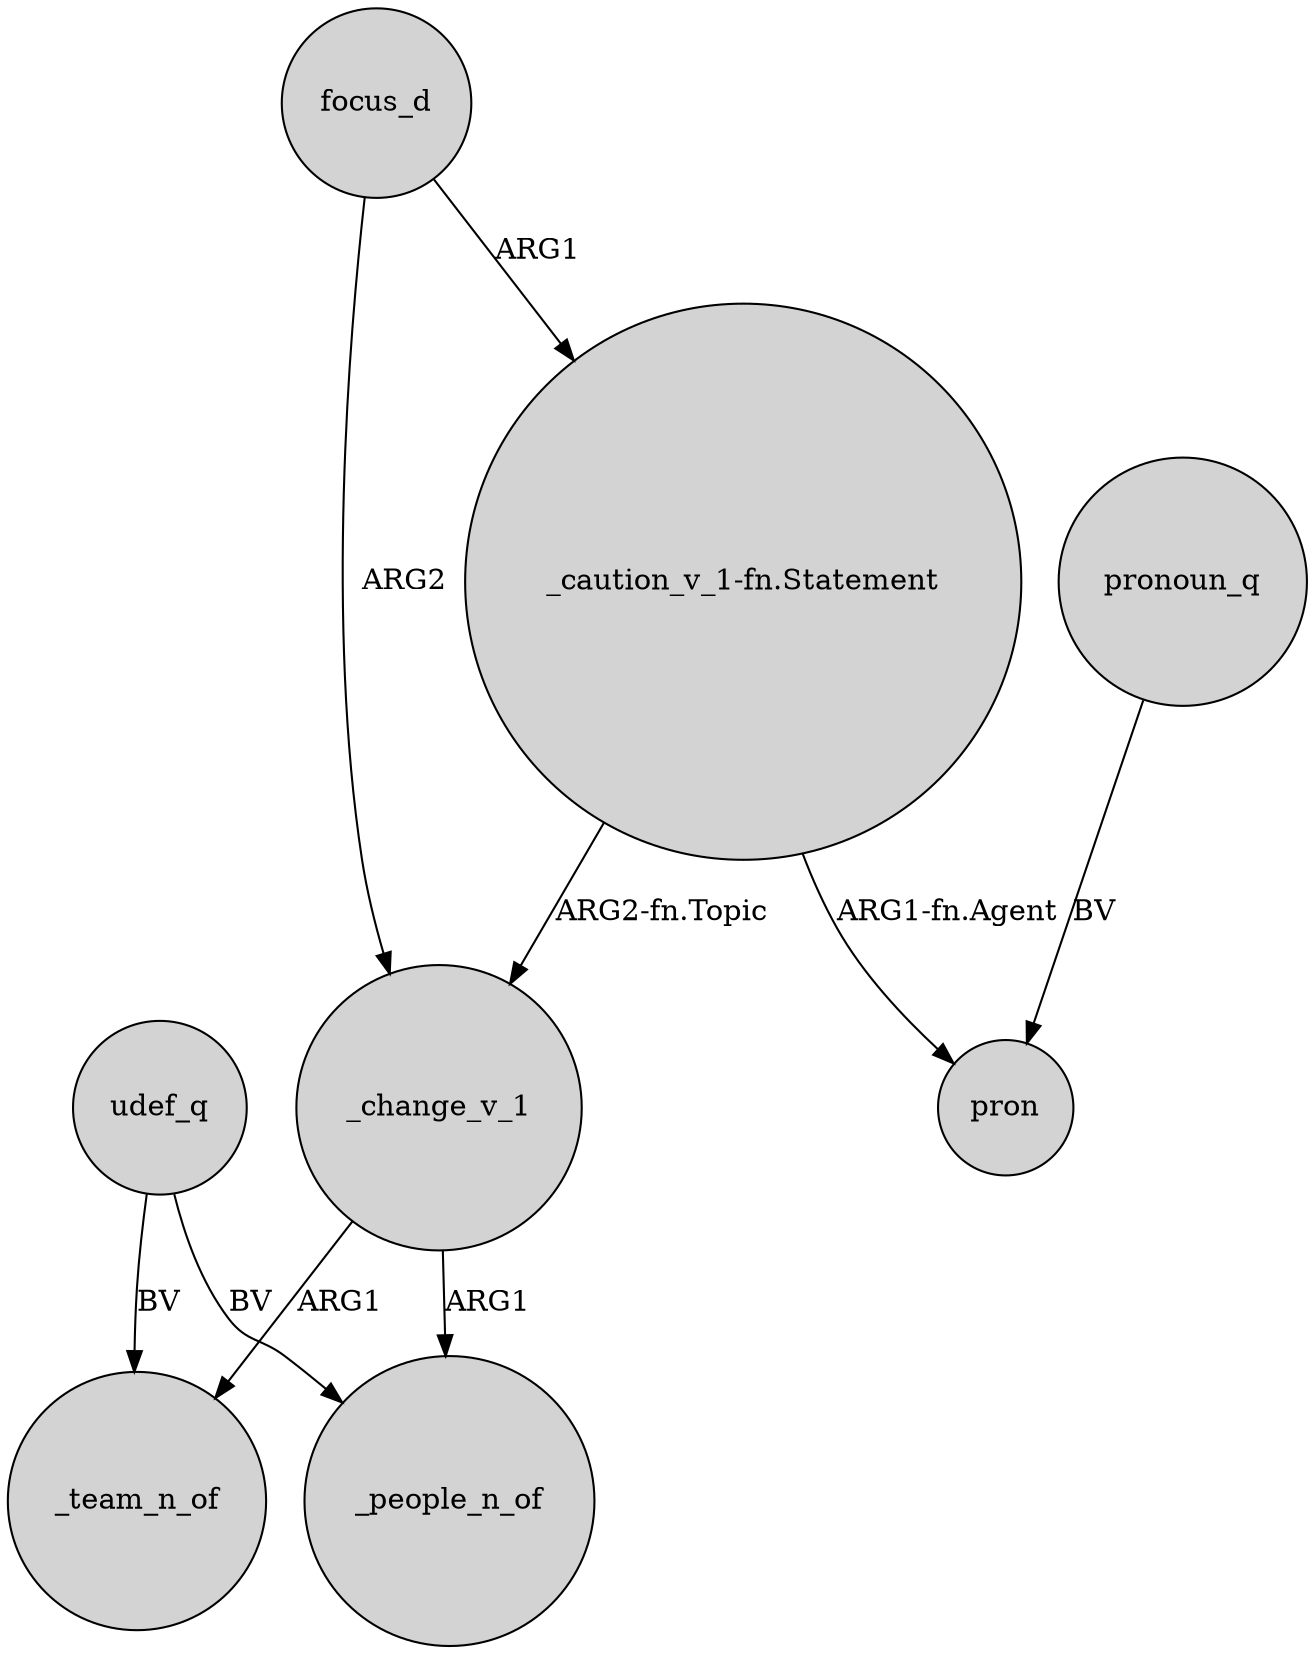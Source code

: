 digraph {
	node [shape=circle style=filled]
	focus_d -> "_caution_v_1-fn.Statement" [label=ARG1]
	focus_d -> _change_v_1 [label=ARG2]
	"_caution_v_1-fn.Statement" -> pron [label="ARG1-fn.Agent"]
	udef_q -> _team_n_of [label=BV]
	_change_v_1 -> _team_n_of [label=ARG1]
	pronoun_q -> pron [label=BV]
	_change_v_1 -> _people_n_of [label=ARG1]
	"_caution_v_1-fn.Statement" -> _change_v_1 [label="ARG2-fn.Topic"]
	udef_q -> _people_n_of [label=BV]
}
